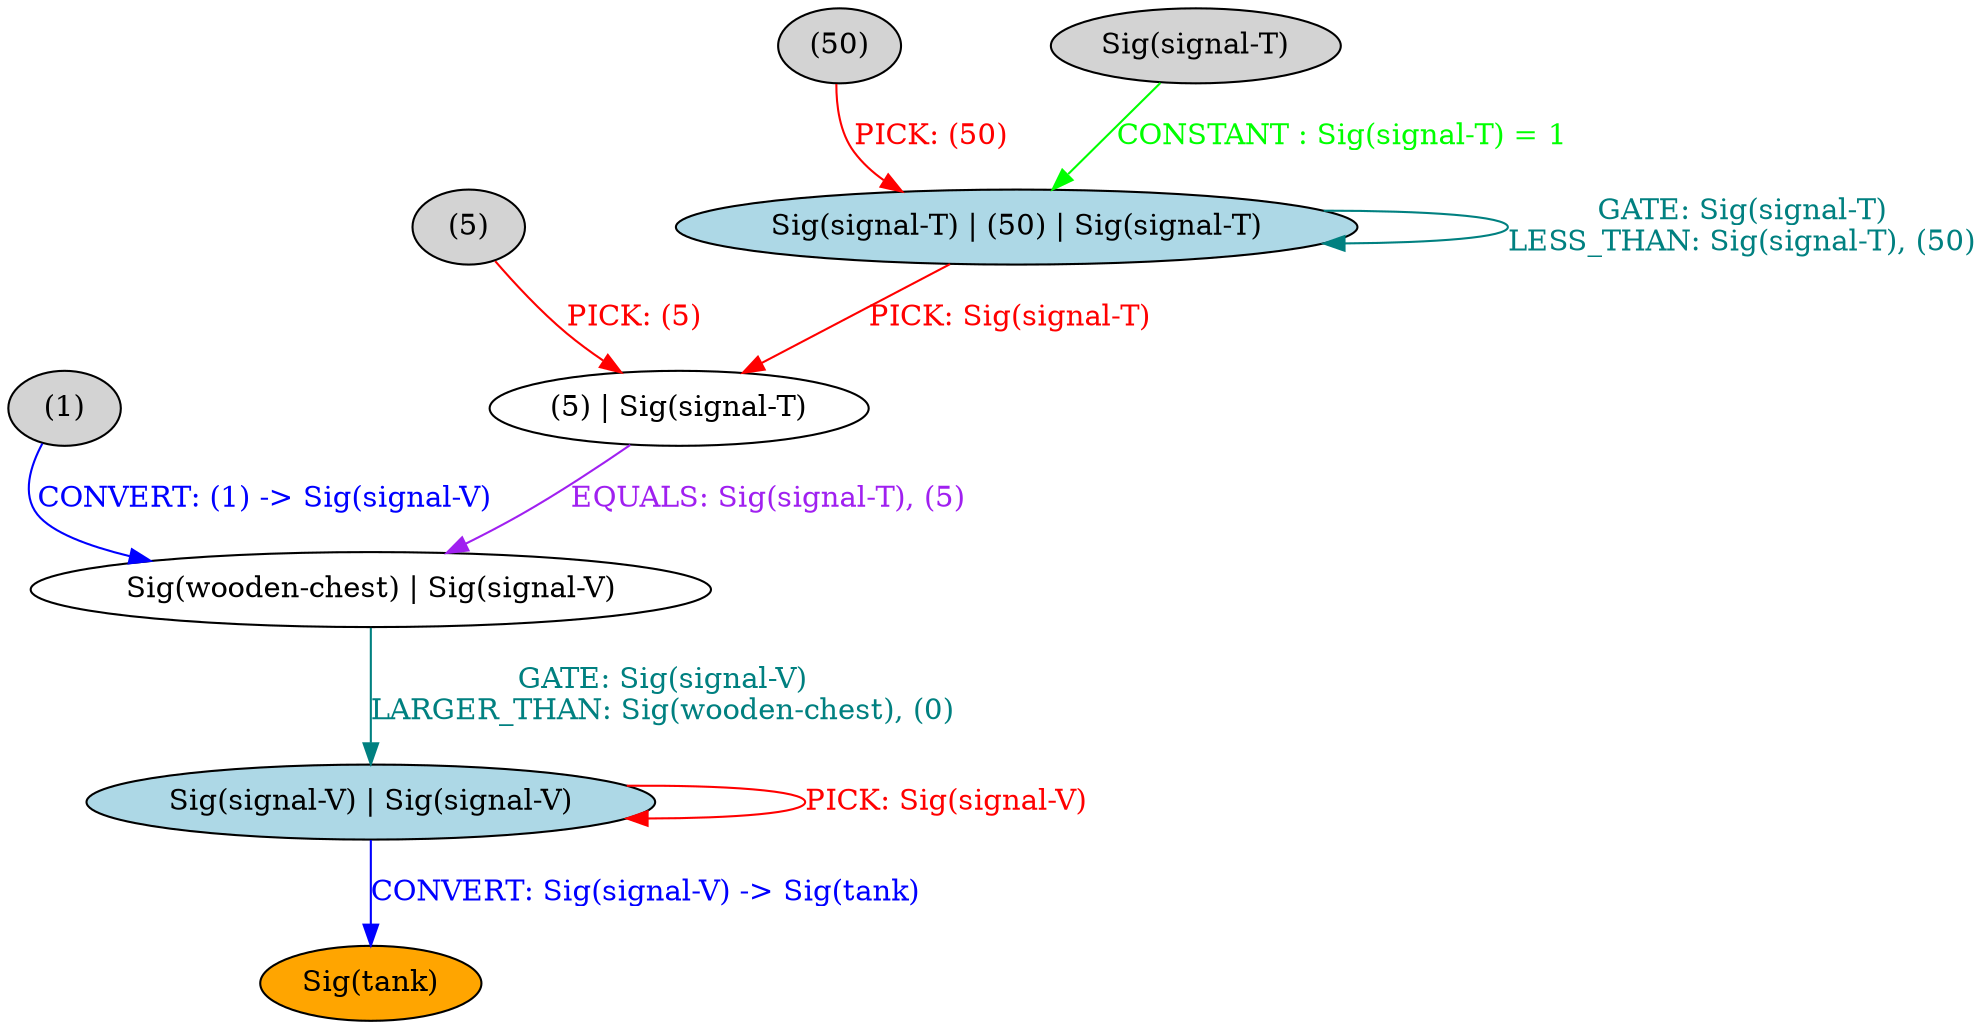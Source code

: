 strict digraph {
	nodesep=1
	5	[style=filled fillcolor=white label="(5) | Sig(signal-T)"]
	4	[style=filled fillcolor=lightgray label="(5)"]
	7	[style=filled fillcolor=lightgray label="(1)"]
	1	[style=filled fillcolor=lightblue label="Sig(signal-T) | (50) | Sig(signal-T)"]
	0	[style=filled fillcolor=lightgray label="(50)"]
	3	[style=filled fillcolor=lightblue label="Sig(signal-V) | Sig(signal-V)"]
	2	[style=filled fillcolor=lightgray label="Sig(signal-T)"]
	9	[style=filled fillcolor=orange label="Sig(tank)"]
	8	[style=filled fillcolor=white label="Sig(wooden-chest) | Sig(signal-V)"]
	5 -> 8	[label="EQUALS: Sig(signal-T), (5)" color=purple fontcolor=purple]
	4 -> 5	[label="PICK: (5)" color=red fontcolor=red]
	7 -> 8	[label="CONVERT: (1) -> Sig(signal-V)" color=blue fontcolor=blue]
	1 -> 1	[label="GATE: Sig(signal-T)
LESS_THAN: Sig(signal-T), (50)" color=teal fontcolor=teal]
	1 -> 5	[label="PICK: Sig(signal-T)" color=red fontcolor=red]
	0 -> 1	[label="PICK: (50)" color=red fontcolor=red]
	3 -> 3	[label="PICK: Sig(signal-V)" color=red fontcolor=red]
	3 -> 9	[label="CONVERT: Sig(signal-V) -> Sig(tank)" color=blue fontcolor=blue]
	2 -> 1	[label="CONSTANT : Sig(signal-T) = 1" color=green fontcolor=green]
	8 -> 3	[label="GATE: Sig(signal-V)
LARGER_THAN: Sig(wooden-chest), (0)" color=teal fontcolor=teal]
}

